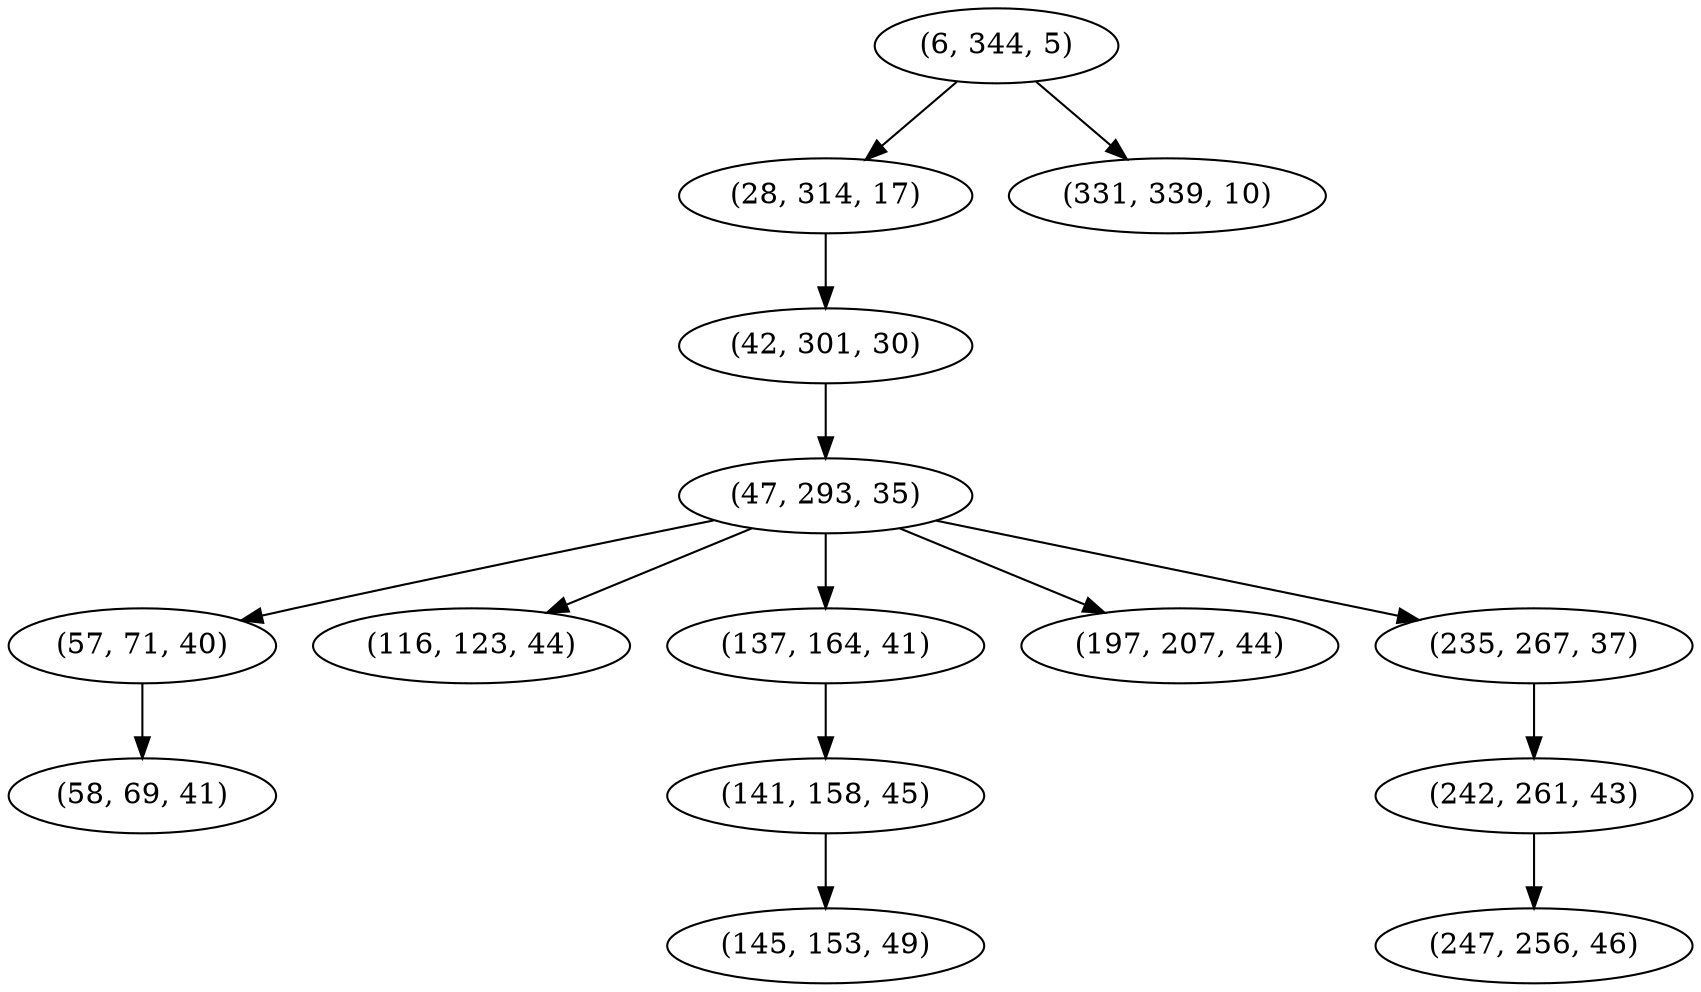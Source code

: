 digraph tree {
    "(6, 344, 5)";
    "(28, 314, 17)";
    "(42, 301, 30)";
    "(47, 293, 35)";
    "(57, 71, 40)";
    "(58, 69, 41)";
    "(116, 123, 44)";
    "(137, 164, 41)";
    "(141, 158, 45)";
    "(145, 153, 49)";
    "(197, 207, 44)";
    "(235, 267, 37)";
    "(242, 261, 43)";
    "(247, 256, 46)";
    "(331, 339, 10)";
    "(6, 344, 5)" -> "(28, 314, 17)";
    "(6, 344, 5)" -> "(331, 339, 10)";
    "(28, 314, 17)" -> "(42, 301, 30)";
    "(42, 301, 30)" -> "(47, 293, 35)";
    "(47, 293, 35)" -> "(57, 71, 40)";
    "(47, 293, 35)" -> "(116, 123, 44)";
    "(47, 293, 35)" -> "(137, 164, 41)";
    "(47, 293, 35)" -> "(197, 207, 44)";
    "(47, 293, 35)" -> "(235, 267, 37)";
    "(57, 71, 40)" -> "(58, 69, 41)";
    "(137, 164, 41)" -> "(141, 158, 45)";
    "(141, 158, 45)" -> "(145, 153, 49)";
    "(235, 267, 37)" -> "(242, 261, 43)";
    "(242, 261, 43)" -> "(247, 256, 46)";
}

